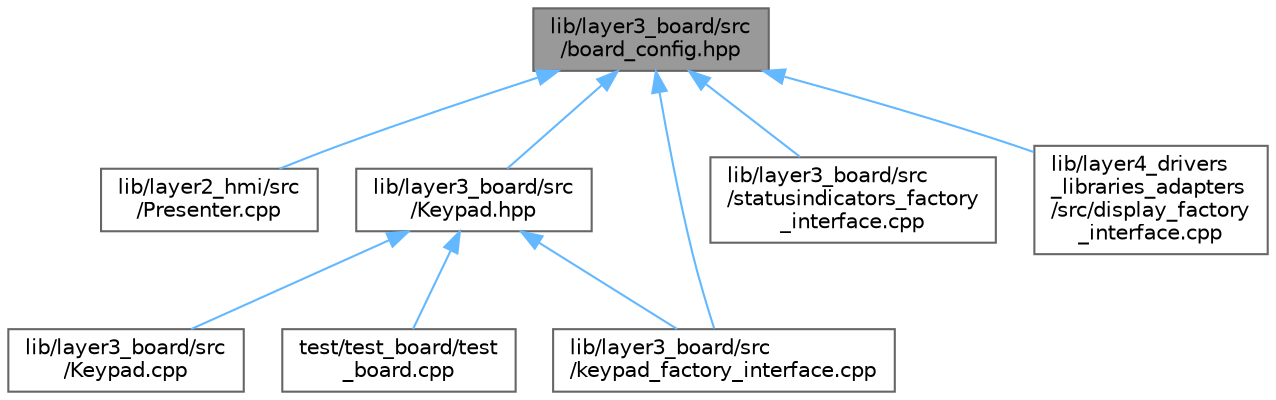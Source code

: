 digraph "lib/layer3_board/src/board_config.hpp"
{
 // LATEX_PDF_SIZE
  bgcolor="transparent";
  edge [fontname=Helvetica,fontsize=10,labelfontname=Helvetica,labelfontsize=10];
  node [fontname=Helvetica,fontsize=10,shape=box,height=0.2,width=0.4];
  Node1 [id="Node000001",label="lib/layer3_board/src\l/board_config.hpp",height=0.2,width=0.4,color="gray40", fillcolor="grey60", style="filled", fontcolor="black",tooltip="Provides named objects for the pins provided by the board."];
  Node1 -> Node2 [id="edge1_Node000001_Node000002",dir="back",color="steelblue1",style="solid",tooltip=" "];
  Node2 [id="Node000002",label="lib/layer2_hmi/src\l/Presenter.cpp",height=0.2,width=0.4,color="grey40", fillcolor="white", style="filled",URL="$Presenter_8cpp.xhtml",tooltip=" "];
  Node1 -> Node3 [id="edge2_Node000001_Node000003",dir="back",color="steelblue1",style="solid",tooltip=" "];
  Node3 [id="Node000003",label="lib/layer3_board/src\l/Keypad.hpp",height=0.2,width=0.4,color="grey40", fillcolor="white", style="filled",URL="$Keypad_8hpp.xhtml",tooltip=" "];
  Node3 -> Node4 [id="edge3_Node000003_Node000004",dir="back",color="steelblue1",style="solid",tooltip=" "];
  Node4 [id="Node000004",label="lib/layer3_board/src\l/Keypad.cpp",height=0.2,width=0.4,color="grey40", fillcolor="white", style="filled",URL="$Keypad_8cpp.xhtml",tooltip=" "];
  Node3 -> Node5 [id="edge4_Node000003_Node000005",dir="back",color="steelblue1",style="solid",tooltip=" "];
  Node5 [id="Node000005",label="lib/layer3_board/src\l/keypad_factory_interface.cpp",height=0.2,width=0.4,color="grey40", fillcolor="white", style="filled",URL="$keypad__factory__interface_8cpp.xhtml",tooltip=" "];
  Node3 -> Node6 [id="edge5_Node000003_Node000006",dir="back",color="steelblue1",style="solid",tooltip=" "];
  Node6 [id="Node000006",label="test/test_board/test\l_board.cpp",height=0.2,width=0.4,color="grey40", fillcolor="white", style="filled",URL="$test__board_8cpp.xhtml",tooltip=" "];
  Node1 -> Node5 [id="edge6_Node000001_Node000005",dir="back",color="steelblue1",style="solid",tooltip=" "];
  Node1 -> Node7 [id="edge7_Node000001_Node000007",dir="back",color="steelblue1",style="solid",tooltip=" "];
  Node7 [id="Node000007",label="lib/layer3_board/src\l/statusindicators_factory\l_interface.cpp",height=0.2,width=0.4,color="grey40", fillcolor="white", style="filled",URL="$statusindicators__factory__interface_8cpp.xhtml",tooltip=" "];
  Node1 -> Node8 [id="edge8_Node000001_Node000008",dir="back",color="steelblue1",style="solid",tooltip=" "];
  Node8 [id="Node000008",label="lib/layer4_drivers\l_libraries_adapters\l/src/display_factory\l_interface.cpp",height=0.2,width=0.4,color="grey40", fillcolor="white", style="filled",URL="$display__factory__interface_8cpp.xhtml",tooltip=" "];
}

